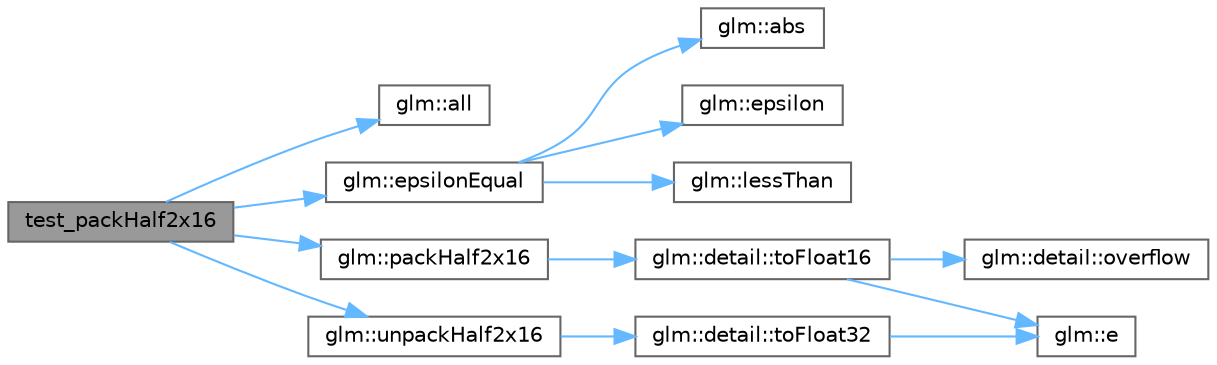 digraph "test_packHalf2x16"
{
 // LATEX_PDF_SIZE
  bgcolor="transparent";
  edge [fontname=Helvetica,fontsize=10,labelfontname=Helvetica,labelfontsize=10];
  node [fontname=Helvetica,fontsize=10,shape=box,height=0.2,width=0.4];
  rankdir="LR";
  Node1 [id="Node000001",label="test_packHalf2x16",height=0.2,width=0.4,color="gray40", fillcolor="grey60", style="filled", fontcolor="black",tooltip=" "];
  Node1 -> Node2 [id="edge1_Node000001_Node000002",color="steelblue1",style="solid",tooltip=" "];
  Node2 [id="Node000002",label="glm::all",height=0.2,width=0.4,color="grey40", fillcolor="white", style="filled",URL="$group__core__func__vector__relational.html#ga87e53f50b679f5f95c5cb4780311b3dd",tooltip=" "];
  Node1 -> Node3 [id="edge2_Node000001_Node000003",color="steelblue1",style="solid",tooltip=" "];
  Node3 [id="Node000003",label="glm::epsilonEqual",height=0.2,width=0.4,color="grey40", fillcolor="white", style="filled",URL="$group__gtc__epsilon.html#ga7f8df975688289781ee26998c73d6798",tooltip=" "];
  Node3 -> Node4 [id="edge3_Node000003_Node000004",color="steelblue1",style="solid",tooltip=" "];
  Node4 [id="Node000004",label="glm::abs",height=0.2,width=0.4,color="grey40", fillcolor="white", style="filled",URL="$group__core__func__common.html#ga439e60a72eadecfeda2df5449c613a64",tooltip=" "];
  Node3 -> Node5 [id="edge4_Node000003_Node000005",color="steelblue1",style="solid",tooltip=" "];
  Node5 [id="Node000005",label="glm::epsilon",height=0.2,width=0.4,color="grey40", fillcolor="white", style="filled",URL="$group__ext__scalar__constants.html#ga2a1e57fc5592b69cfae84174cbfc9429",tooltip="Return the epsilon constant for floating point types."];
  Node3 -> Node6 [id="edge5_Node000003_Node000006",color="steelblue1",style="solid",tooltip=" "];
  Node6 [id="Node000006",label="glm::lessThan",height=0.2,width=0.4,color="grey40", fillcolor="white", style="filled",URL="$group__core__func__vector__relational.html#gaedc3a837f960109afe22ea3f267b9a19",tooltip=" "];
  Node1 -> Node7 [id="edge6_Node000001_Node000007",color="steelblue1",style="solid",tooltip=" "];
  Node7 [id="Node000007",label="glm::packHalf2x16",height=0.2,width=0.4,color="grey40", fillcolor="white", style="filled",URL="$group__core__func__packing.html#ga20f134b07db3a3d3a38efb2617388c92",tooltip=" "];
  Node7 -> Node8 [id="edge7_Node000007_Node000008",color="steelblue1",style="solid",tooltip=" "];
  Node8 [id="Node000008",label="glm::detail::toFloat16",height=0.2,width=0.4,color="grey40", fillcolor="white", style="filled",URL="$namespaceglm_1_1detail.html#ac16321696a34b41c55f941b319d50652",tooltip=" "];
  Node8 -> Node9 [id="edge8_Node000008_Node000009",color="steelblue1",style="solid",tooltip=" "];
  Node9 [id="Node000009",label="glm::e",height=0.2,width=0.4,color="grey40", fillcolor="white", style="filled",URL="$group__gtc__constants.html#ga4b7956eb6e2fbedfc7cf2e46e85c5139",tooltip=" "];
  Node8 -> Node10 [id="edge9_Node000008_Node000010",color="steelblue1",style="solid",tooltip=" "];
  Node10 [id="Node000010",label="glm::detail::overflow",height=0.2,width=0.4,color="grey40", fillcolor="white", style="filled",URL="$namespaceglm_1_1detail.html#a61efe122333bc00e81c57e0927bfdfb3",tooltip=" "];
  Node1 -> Node11 [id="edge10_Node000001_Node000011",color="steelblue1",style="solid",tooltip=" "];
  Node11 [id="Node000011",label="glm::unpackHalf2x16",height=0.2,width=0.4,color="grey40", fillcolor="white", style="filled",URL="$group__core__func__packing.html#gaf59b52e6b28da9335322c4ae19b5d745",tooltip=" "];
  Node11 -> Node12 [id="edge11_Node000011_Node000012",color="steelblue1",style="solid",tooltip=" "];
  Node12 [id="Node000012",label="glm::detail::toFloat32",height=0.2,width=0.4,color="grey40", fillcolor="white", style="filled",URL="$namespaceglm_1_1detail.html#a8e4719d94d99ee1e625496e04317272b",tooltip=" "];
  Node12 -> Node9 [id="edge12_Node000012_Node000009",color="steelblue1",style="solid",tooltip=" "];
}
